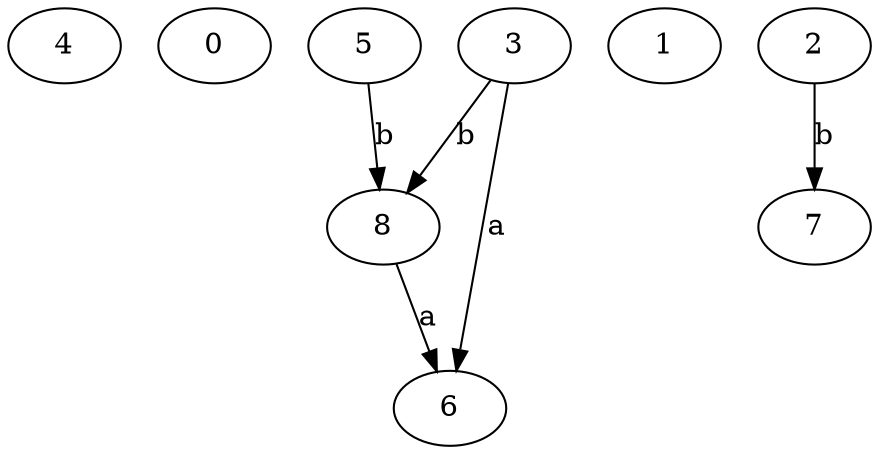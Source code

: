 strict digraph  {
4;
0;
5;
1;
2;
6;
7;
3;
8;
5 -> 8  [label=b];
2 -> 7  [label=b];
3 -> 6  [label=a];
3 -> 8  [label=b];
8 -> 6  [label=a];
}
